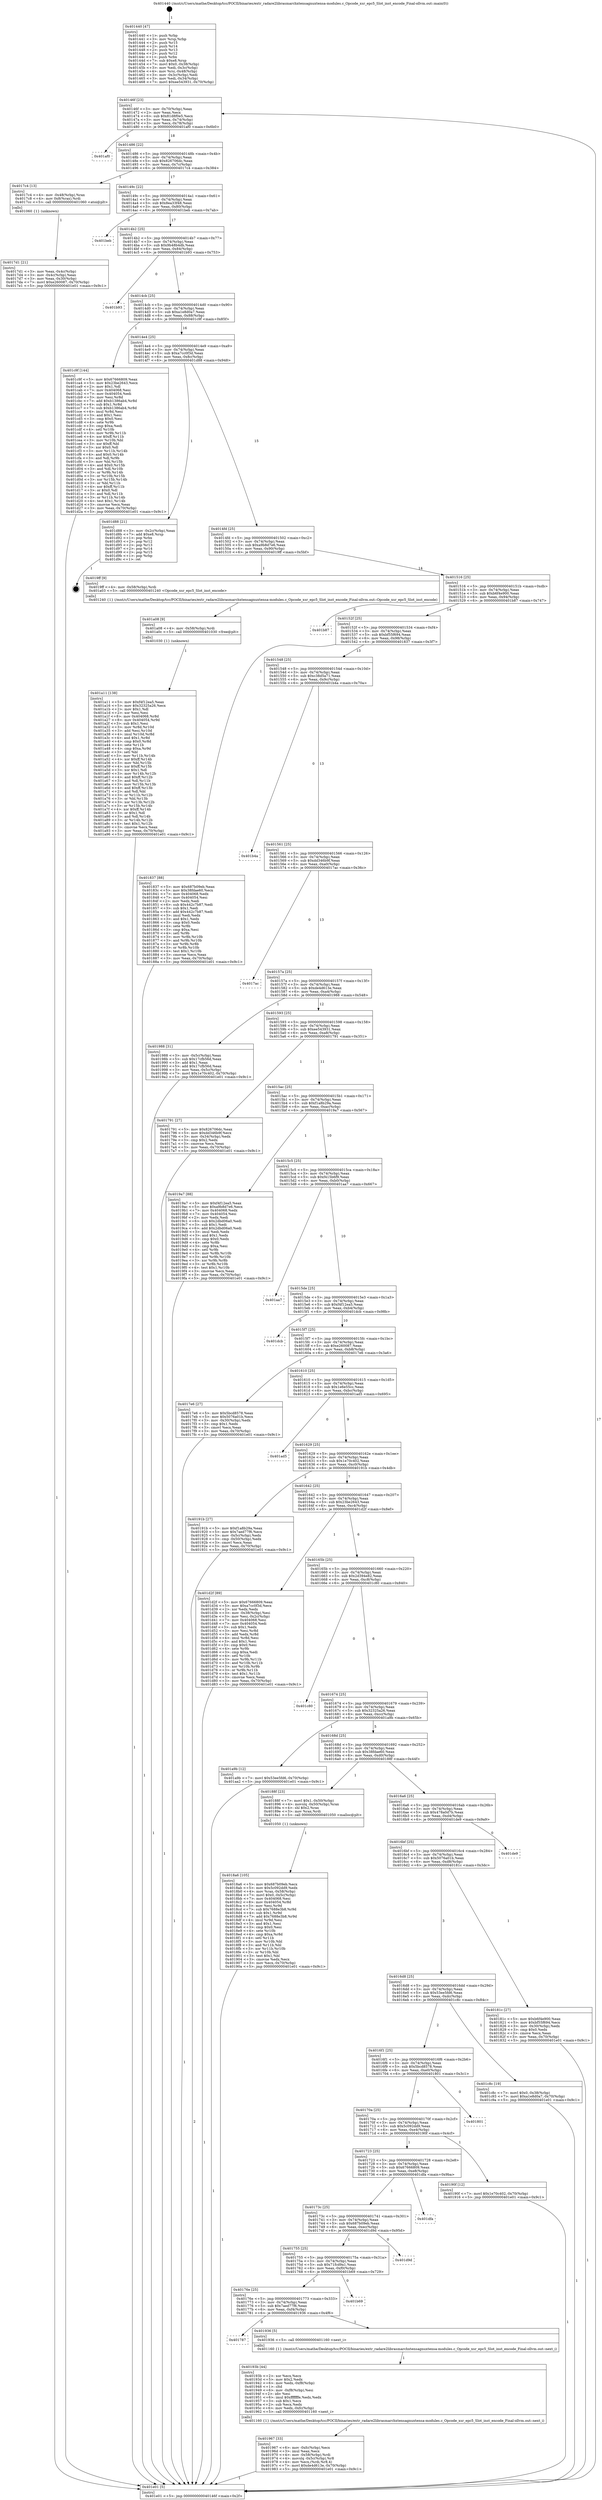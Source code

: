 digraph "0x401440" {
  label = "0x401440 (/mnt/c/Users/mathe/Desktop/tcc/POCII/binaries/extr_radare2librasmarchxtensagnuxtensa-modules.c_Opcode_xsr_epc5_Slot_inst_encode_Final-ollvm.out::main(0))"
  labelloc = "t"
  node[shape=record]

  Entry [label="",width=0.3,height=0.3,shape=circle,fillcolor=black,style=filled]
  "0x40146f" [label="{
     0x40146f [23]\l
     | [instrs]\l
     &nbsp;&nbsp;0x40146f \<+3\>: mov -0x70(%rbp),%eax\l
     &nbsp;&nbsp;0x401472 \<+2\>: mov %eax,%ecx\l
     &nbsp;&nbsp;0x401474 \<+6\>: sub $0x81d8f0e5,%ecx\l
     &nbsp;&nbsp;0x40147a \<+3\>: mov %eax,-0x74(%rbp)\l
     &nbsp;&nbsp;0x40147d \<+3\>: mov %ecx,-0x78(%rbp)\l
     &nbsp;&nbsp;0x401480 \<+6\>: je 0000000000401af0 \<main+0x6b0\>\l
  }"]
  "0x401af0" [label="{
     0x401af0\l
  }", style=dashed]
  "0x401486" [label="{
     0x401486 [22]\l
     | [instrs]\l
     &nbsp;&nbsp;0x401486 \<+5\>: jmp 000000000040148b \<main+0x4b\>\l
     &nbsp;&nbsp;0x40148b \<+3\>: mov -0x74(%rbp),%eax\l
     &nbsp;&nbsp;0x40148e \<+5\>: sub $0x826706dc,%eax\l
     &nbsp;&nbsp;0x401493 \<+3\>: mov %eax,-0x7c(%rbp)\l
     &nbsp;&nbsp;0x401496 \<+6\>: je 00000000004017c4 \<main+0x384\>\l
  }"]
  Exit [label="",width=0.3,height=0.3,shape=circle,fillcolor=black,style=filled,peripheries=2]
  "0x4017c4" [label="{
     0x4017c4 [13]\l
     | [instrs]\l
     &nbsp;&nbsp;0x4017c4 \<+4\>: mov -0x48(%rbp),%rax\l
     &nbsp;&nbsp;0x4017c8 \<+4\>: mov 0x8(%rax),%rdi\l
     &nbsp;&nbsp;0x4017cc \<+5\>: call 0000000000401060 \<atoi@plt\>\l
     | [calls]\l
     &nbsp;&nbsp;0x401060 \{1\} (unknown)\l
  }"]
  "0x40149c" [label="{
     0x40149c [22]\l
     | [instrs]\l
     &nbsp;&nbsp;0x40149c \<+5\>: jmp 00000000004014a1 \<main+0x61\>\l
     &nbsp;&nbsp;0x4014a1 \<+3\>: mov -0x74(%rbp),%eax\l
     &nbsp;&nbsp;0x4014a4 \<+5\>: sub $0x8ea33f48,%eax\l
     &nbsp;&nbsp;0x4014a9 \<+3\>: mov %eax,-0x80(%rbp)\l
     &nbsp;&nbsp;0x4014ac \<+6\>: je 0000000000401beb \<main+0x7ab\>\l
  }"]
  "0x401a11" [label="{
     0x401a11 [138]\l
     | [instrs]\l
     &nbsp;&nbsp;0x401a11 \<+5\>: mov $0xf4f12ea5,%eax\l
     &nbsp;&nbsp;0x401a16 \<+5\>: mov $0x32325a26,%ecx\l
     &nbsp;&nbsp;0x401a1b \<+2\>: mov $0x1,%dl\l
     &nbsp;&nbsp;0x401a1d \<+2\>: xor %esi,%esi\l
     &nbsp;&nbsp;0x401a1f \<+8\>: mov 0x404068,%r8d\l
     &nbsp;&nbsp;0x401a27 \<+8\>: mov 0x404054,%r9d\l
     &nbsp;&nbsp;0x401a2f \<+3\>: sub $0x1,%esi\l
     &nbsp;&nbsp;0x401a32 \<+3\>: mov %r8d,%r10d\l
     &nbsp;&nbsp;0x401a35 \<+3\>: add %esi,%r10d\l
     &nbsp;&nbsp;0x401a38 \<+4\>: imul %r10d,%r8d\l
     &nbsp;&nbsp;0x401a3c \<+4\>: and $0x1,%r8d\l
     &nbsp;&nbsp;0x401a40 \<+4\>: cmp $0x0,%r8d\l
     &nbsp;&nbsp;0x401a44 \<+4\>: sete %r11b\l
     &nbsp;&nbsp;0x401a48 \<+4\>: cmp $0xa,%r9d\l
     &nbsp;&nbsp;0x401a4c \<+3\>: setl %bl\l
     &nbsp;&nbsp;0x401a4f \<+3\>: mov %r11b,%r14b\l
     &nbsp;&nbsp;0x401a52 \<+4\>: xor $0xff,%r14b\l
     &nbsp;&nbsp;0x401a56 \<+3\>: mov %bl,%r15b\l
     &nbsp;&nbsp;0x401a59 \<+4\>: xor $0xff,%r15b\l
     &nbsp;&nbsp;0x401a5d \<+3\>: xor $0x1,%dl\l
     &nbsp;&nbsp;0x401a60 \<+3\>: mov %r14b,%r12b\l
     &nbsp;&nbsp;0x401a63 \<+4\>: and $0xff,%r12b\l
     &nbsp;&nbsp;0x401a67 \<+3\>: and %dl,%r11b\l
     &nbsp;&nbsp;0x401a6a \<+3\>: mov %r15b,%r13b\l
     &nbsp;&nbsp;0x401a6d \<+4\>: and $0xff,%r13b\l
     &nbsp;&nbsp;0x401a71 \<+2\>: and %dl,%bl\l
     &nbsp;&nbsp;0x401a73 \<+3\>: or %r11b,%r12b\l
     &nbsp;&nbsp;0x401a76 \<+3\>: or %bl,%r13b\l
     &nbsp;&nbsp;0x401a79 \<+3\>: xor %r13b,%r12b\l
     &nbsp;&nbsp;0x401a7c \<+3\>: or %r15b,%r14b\l
     &nbsp;&nbsp;0x401a7f \<+4\>: xor $0xff,%r14b\l
     &nbsp;&nbsp;0x401a83 \<+3\>: or $0x1,%dl\l
     &nbsp;&nbsp;0x401a86 \<+3\>: and %dl,%r14b\l
     &nbsp;&nbsp;0x401a89 \<+3\>: or %r14b,%r12b\l
     &nbsp;&nbsp;0x401a8c \<+4\>: test $0x1,%r12b\l
     &nbsp;&nbsp;0x401a90 \<+3\>: cmovne %ecx,%eax\l
     &nbsp;&nbsp;0x401a93 \<+3\>: mov %eax,-0x70(%rbp)\l
     &nbsp;&nbsp;0x401a96 \<+5\>: jmp 0000000000401e01 \<main+0x9c1\>\l
  }"]
  "0x401beb" [label="{
     0x401beb\l
  }", style=dashed]
  "0x4014b2" [label="{
     0x4014b2 [25]\l
     | [instrs]\l
     &nbsp;&nbsp;0x4014b2 \<+5\>: jmp 00000000004014b7 \<main+0x77\>\l
     &nbsp;&nbsp;0x4014b7 \<+3\>: mov -0x74(%rbp),%eax\l
     &nbsp;&nbsp;0x4014ba \<+5\>: sub $0x9b48b4db,%eax\l
     &nbsp;&nbsp;0x4014bf \<+6\>: mov %eax,-0x84(%rbp)\l
     &nbsp;&nbsp;0x4014c5 \<+6\>: je 0000000000401b93 \<main+0x753\>\l
  }"]
  "0x401a08" [label="{
     0x401a08 [9]\l
     | [instrs]\l
     &nbsp;&nbsp;0x401a08 \<+4\>: mov -0x58(%rbp),%rdi\l
     &nbsp;&nbsp;0x401a0c \<+5\>: call 0000000000401030 \<free@plt\>\l
     | [calls]\l
     &nbsp;&nbsp;0x401030 \{1\} (unknown)\l
  }"]
  "0x401b93" [label="{
     0x401b93\l
  }", style=dashed]
  "0x4014cb" [label="{
     0x4014cb [25]\l
     | [instrs]\l
     &nbsp;&nbsp;0x4014cb \<+5\>: jmp 00000000004014d0 \<main+0x90\>\l
     &nbsp;&nbsp;0x4014d0 \<+3\>: mov -0x74(%rbp),%eax\l
     &nbsp;&nbsp;0x4014d3 \<+5\>: sub $0xa1e8d0a7,%eax\l
     &nbsp;&nbsp;0x4014d8 \<+6\>: mov %eax,-0x88(%rbp)\l
     &nbsp;&nbsp;0x4014de \<+6\>: je 0000000000401c9f \<main+0x85f\>\l
  }"]
  "0x401967" [label="{
     0x401967 [33]\l
     | [instrs]\l
     &nbsp;&nbsp;0x401967 \<+6\>: mov -0xfc(%rbp),%ecx\l
     &nbsp;&nbsp;0x40196d \<+3\>: imul %eax,%ecx\l
     &nbsp;&nbsp;0x401970 \<+4\>: mov -0x58(%rbp),%rdi\l
     &nbsp;&nbsp;0x401974 \<+4\>: movslq -0x5c(%rbp),%r8\l
     &nbsp;&nbsp;0x401978 \<+4\>: mov %ecx,(%rdi,%r8,4)\l
     &nbsp;&nbsp;0x40197c \<+7\>: movl $0xde4d613e,-0x70(%rbp)\l
     &nbsp;&nbsp;0x401983 \<+5\>: jmp 0000000000401e01 \<main+0x9c1\>\l
  }"]
  "0x401c9f" [label="{
     0x401c9f [144]\l
     | [instrs]\l
     &nbsp;&nbsp;0x401c9f \<+5\>: mov $0x67666809,%eax\l
     &nbsp;&nbsp;0x401ca4 \<+5\>: mov $0x23be2643,%ecx\l
     &nbsp;&nbsp;0x401ca9 \<+2\>: mov $0x1,%dl\l
     &nbsp;&nbsp;0x401cab \<+7\>: mov 0x404068,%esi\l
     &nbsp;&nbsp;0x401cb2 \<+7\>: mov 0x404054,%edi\l
     &nbsp;&nbsp;0x401cb9 \<+3\>: mov %esi,%r8d\l
     &nbsp;&nbsp;0x401cbc \<+7\>: add $0xb1386ab4,%r8d\l
     &nbsp;&nbsp;0x401cc3 \<+4\>: sub $0x1,%r8d\l
     &nbsp;&nbsp;0x401cc7 \<+7\>: sub $0xb1386ab4,%r8d\l
     &nbsp;&nbsp;0x401cce \<+4\>: imul %r8d,%esi\l
     &nbsp;&nbsp;0x401cd2 \<+3\>: and $0x1,%esi\l
     &nbsp;&nbsp;0x401cd5 \<+3\>: cmp $0x0,%esi\l
     &nbsp;&nbsp;0x401cd8 \<+4\>: sete %r9b\l
     &nbsp;&nbsp;0x401cdc \<+3\>: cmp $0xa,%edi\l
     &nbsp;&nbsp;0x401cdf \<+4\>: setl %r10b\l
     &nbsp;&nbsp;0x401ce3 \<+3\>: mov %r9b,%r11b\l
     &nbsp;&nbsp;0x401ce6 \<+4\>: xor $0xff,%r11b\l
     &nbsp;&nbsp;0x401cea \<+3\>: mov %r10b,%bl\l
     &nbsp;&nbsp;0x401ced \<+3\>: xor $0xff,%bl\l
     &nbsp;&nbsp;0x401cf0 \<+3\>: xor $0x0,%dl\l
     &nbsp;&nbsp;0x401cf3 \<+3\>: mov %r11b,%r14b\l
     &nbsp;&nbsp;0x401cf6 \<+4\>: and $0x0,%r14b\l
     &nbsp;&nbsp;0x401cfa \<+3\>: and %dl,%r9b\l
     &nbsp;&nbsp;0x401cfd \<+3\>: mov %bl,%r15b\l
     &nbsp;&nbsp;0x401d00 \<+4\>: and $0x0,%r15b\l
     &nbsp;&nbsp;0x401d04 \<+3\>: and %dl,%r10b\l
     &nbsp;&nbsp;0x401d07 \<+3\>: or %r9b,%r14b\l
     &nbsp;&nbsp;0x401d0a \<+3\>: or %r10b,%r15b\l
     &nbsp;&nbsp;0x401d0d \<+3\>: xor %r15b,%r14b\l
     &nbsp;&nbsp;0x401d10 \<+3\>: or %bl,%r11b\l
     &nbsp;&nbsp;0x401d13 \<+4\>: xor $0xff,%r11b\l
     &nbsp;&nbsp;0x401d17 \<+3\>: or $0x0,%dl\l
     &nbsp;&nbsp;0x401d1a \<+3\>: and %dl,%r11b\l
     &nbsp;&nbsp;0x401d1d \<+3\>: or %r11b,%r14b\l
     &nbsp;&nbsp;0x401d20 \<+4\>: test $0x1,%r14b\l
     &nbsp;&nbsp;0x401d24 \<+3\>: cmovne %ecx,%eax\l
     &nbsp;&nbsp;0x401d27 \<+3\>: mov %eax,-0x70(%rbp)\l
     &nbsp;&nbsp;0x401d2a \<+5\>: jmp 0000000000401e01 \<main+0x9c1\>\l
  }"]
  "0x4014e4" [label="{
     0x4014e4 [25]\l
     | [instrs]\l
     &nbsp;&nbsp;0x4014e4 \<+5\>: jmp 00000000004014e9 \<main+0xa9\>\l
     &nbsp;&nbsp;0x4014e9 \<+3\>: mov -0x74(%rbp),%eax\l
     &nbsp;&nbsp;0x4014ec \<+5\>: sub $0xa7cc0f3d,%eax\l
     &nbsp;&nbsp;0x4014f1 \<+6\>: mov %eax,-0x8c(%rbp)\l
     &nbsp;&nbsp;0x4014f7 \<+6\>: je 0000000000401d88 \<main+0x948\>\l
  }"]
  "0x40193b" [label="{
     0x40193b [44]\l
     | [instrs]\l
     &nbsp;&nbsp;0x40193b \<+2\>: xor %ecx,%ecx\l
     &nbsp;&nbsp;0x40193d \<+5\>: mov $0x2,%edx\l
     &nbsp;&nbsp;0x401942 \<+6\>: mov %edx,-0xf8(%rbp)\l
     &nbsp;&nbsp;0x401948 \<+1\>: cltd\l
     &nbsp;&nbsp;0x401949 \<+6\>: mov -0xf8(%rbp),%esi\l
     &nbsp;&nbsp;0x40194f \<+2\>: idiv %esi\l
     &nbsp;&nbsp;0x401951 \<+6\>: imul $0xfffffffe,%edx,%edx\l
     &nbsp;&nbsp;0x401957 \<+3\>: sub $0x1,%ecx\l
     &nbsp;&nbsp;0x40195a \<+2\>: sub %ecx,%edx\l
     &nbsp;&nbsp;0x40195c \<+6\>: mov %edx,-0xfc(%rbp)\l
     &nbsp;&nbsp;0x401962 \<+5\>: call 0000000000401160 \<next_i\>\l
     | [calls]\l
     &nbsp;&nbsp;0x401160 \{1\} (/mnt/c/Users/mathe/Desktop/tcc/POCII/binaries/extr_radare2librasmarchxtensagnuxtensa-modules.c_Opcode_xsr_epc5_Slot_inst_encode_Final-ollvm.out::next_i)\l
  }"]
  "0x401d88" [label="{
     0x401d88 [21]\l
     | [instrs]\l
     &nbsp;&nbsp;0x401d88 \<+3\>: mov -0x2c(%rbp),%eax\l
     &nbsp;&nbsp;0x401d8b \<+7\>: add $0xe8,%rsp\l
     &nbsp;&nbsp;0x401d92 \<+1\>: pop %rbx\l
     &nbsp;&nbsp;0x401d93 \<+2\>: pop %r12\l
     &nbsp;&nbsp;0x401d95 \<+2\>: pop %r13\l
     &nbsp;&nbsp;0x401d97 \<+2\>: pop %r14\l
     &nbsp;&nbsp;0x401d99 \<+2\>: pop %r15\l
     &nbsp;&nbsp;0x401d9b \<+1\>: pop %rbp\l
     &nbsp;&nbsp;0x401d9c \<+1\>: ret\l
  }"]
  "0x4014fd" [label="{
     0x4014fd [25]\l
     | [instrs]\l
     &nbsp;&nbsp;0x4014fd \<+5\>: jmp 0000000000401502 \<main+0xc2\>\l
     &nbsp;&nbsp;0x401502 \<+3\>: mov -0x74(%rbp),%eax\l
     &nbsp;&nbsp;0x401505 \<+5\>: sub $0xa9b8d7e6,%eax\l
     &nbsp;&nbsp;0x40150a \<+6\>: mov %eax,-0x90(%rbp)\l
     &nbsp;&nbsp;0x401510 \<+6\>: je 00000000004019ff \<main+0x5bf\>\l
  }"]
  "0x401787" [label="{
     0x401787\l
  }", style=dashed]
  "0x4019ff" [label="{
     0x4019ff [9]\l
     | [instrs]\l
     &nbsp;&nbsp;0x4019ff \<+4\>: mov -0x58(%rbp),%rdi\l
     &nbsp;&nbsp;0x401a03 \<+5\>: call 0000000000401240 \<Opcode_xsr_epc5_Slot_inst_encode\>\l
     | [calls]\l
     &nbsp;&nbsp;0x401240 \{1\} (/mnt/c/Users/mathe/Desktop/tcc/POCII/binaries/extr_radare2librasmarchxtensagnuxtensa-modules.c_Opcode_xsr_epc5_Slot_inst_encode_Final-ollvm.out::Opcode_xsr_epc5_Slot_inst_encode)\l
  }"]
  "0x401516" [label="{
     0x401516 [25]\l
     | [instrs]\l
     &nbsp;&nbsp;0x401516 \<+5\>: jmp 000000000040151b \<main+0xdb\>\l
     &nbsp;&nbsp;0x40151b \<+3\>: mov -0x74(%rbp),%eax\l
     &nbsp;&nbsp;0x40151e \<+5\>: sub $0xb6f4e900,%eax\l
     &nbsp;&nbsp;0x401523 \<+6\>: mov %eax,-0x94(%rbp)\l
     &nbsp;&nbsp;0x401529 \<+6\>: je 0000000000401b87 \<main+0x747\>\l
  }"]
  "0x401936" [label="{
     0x401936 [5]\l
     | [instrs]\l
     &nbsp;&nbsp;0x401936 \<+5\>: call 0000000000401160 \<next_i\>\l
     | [calls]\l
     &nbsp;&nbsp;0x401160 \{1\} (/mnt/c/Users/mathe/Desktop/tcc/POCII/binaries/extr_radare2librasmarchxtensagnuxtensa-modules.c_Opcode_xsr_epc5_Slot_inst_encode_Final-ollvm.out::next_i)\l
  }"]
  "0x401b87" [label="{
     0x401b87\l
  }", style=dashed]
  "0x40152f" [label="{
     0x40152f [25]\l
     | [instrs]\l
     &nbsp;&nbsp;0x40152f \<+5\>: jmp 0000000000401534 \<main+0xf4\>\l
     &nbsp;&nbsp;0x401534 \<+3\>: mov -0x74(%rbp),%eax\l
     &nbsp;&nbsp;0x401537 \<+5\>: sub $0xbf55f694,%eax\l
     &nbsp;&nbsp;0x40153c \<+6\>: mov %eax,-0x98(%rbp)\l
     &nbsp;&nbsp;0x401542 \<+6\>: je 0000000000401837 \<main+0x3f7\>\l
  }"]
  "0x40176e" [label="{
     0x40176e [25]\l
     | [instrs]\l
     &nbsp;&nbsp;0x40176e \<+5\>: jmp 0000000000401773 \<main+0x333\>\l
     &nbsp;&nbsp;0x401773 \<+3\>: mov -0x74(%rbp),%eax\l
     &nbsp;&nbsp;0x401776 \<+5\>: sub $0x7aed77f6,%eax\l
     &nbsp;&nbsp;0x40177b \<+6\>: mov %eax,-0xf4(%rbp)\l
     &nbsp;&nbsp;0x401781 \<+6\>: je 0000000000401936 \<main+0x4f6\>\l
  }"]
  "0x401837" [label="{
     0x401837 [88]\l
     | [instrs]\l
     &nbsp;&nbsp;0x401837 \<+5\>: mov $0x687b09eb,%eax\l
     &nbsp;&nbsp;0x40183c \<+5\>: mov $0x38fdae60,%ecx\l
     &nbsp;&nbsp;0x401841 \<+7\>: mov 0x404068,%edx\l
     &nbsp;&nbsp;0x401848 \<+7\>: mov 0x404054,%esi\l
     &nbsp;&nbsp;0x40184f \<+2\>: mov %edx,%edi\l
     &nbsp;&nbsp;0x401851 \<+6\>: sub $0x442c7b87,%edi\l
     &nbsp;&nbsp;0x401857 \<+3\>: sub $0x1,%edi\l
     &nbsp;&nbsp;0x40185a \<+6\>: add $0x442c7b87,%edi\l
     &nbsp;&nbsp;0x401860 \<+3\>: imul %edi,%edx\l
     &nbsp;&nbsp;0x401863 \<+3\>: and $0x1,%edx\l
     &nbsp;&nbsp;0x401866 \<+3\>: cmp $0x0,%edx\l
     &nbsp;&nbsp;0x401869 \<+4\>: sete %r8b\l
     &nbsp;&nbsp;0x40186d \<+3\>: cmp $0xa,%esi\l
     &nbsp;&nbsp;0x401870 \<+4\>: setl %r9b\l
     &nbsp;&nbsp;0x401874 \<+3\>: mov %r8b,%r10b\l
     &nbsp;&nbsp;0x401877 \<+3\>: and %r9b,%r10b\l
     &nbsp;&nbsp;0x40187a \<+3\>: xor %r9b,%r8b\l
     &nbsp;&nbsp;0x40187d \<+3\>: or %r8b,%r10b\l
     &nbsp;&nbsp;0x401880 \<+4\>: test $0x1,%r10b\l
     &nbsp;&nbsp;0x401884 \<+3\>: cmovne %ecx,%eax\l
     &nbsp;&nbsp;0x401887 \<+3\>: mov %eax,-0x70(%rbp)\l
     &nbsp;&nbsp;0x40188a \<+5\>: jmp 0000000000401e01 \<main+0x9c1\>\l
  }"]
  "0x401548" [label="{
     0x401548 [25]\l
     | [instrs]\l
     &nbsp;&nbsp;0x401548 \<+5\>: jmp 000000000040154d \<main+0x10d\>\l
     &nbsp;&nbsp;0x40154d \<+3\>: mov -0x74(%rbp),%eax\l
     &nbsp;&nbsp;0x401550 \<+5\>: sub $0xc38d5a71,%eax\l
     &nbsp;&nbsp;0x401555 \<+6\>: mov %eax,-0x9c(%rbp)\l
     &nbsp;&nbsp;0x40155b \<+6\>: je 0000000000401b4a \<main+0x70a\>\l
  }"]
  "0x401b69" [label="{
     0x401b69\l
  }", style=dashed]
  "0x401b4a" [label="{
     0x401b4a\l
  }", style=dashed]
  "0x401561" [label="{
     0x401561 [25]\l
     | [instrs]\l
     &nbsp;&nbsp;0x401561 \<+5\>: jmp 0000000000401566 \<main+0x126\>\l
     &nbsp;&nbsp;0x401566 \<+3\>: mov -0x74(%rbp),%eax\l
     &nbsp;&nbsp;0x401569 \<+5\>: sub $0xdd346b9f,%eax\l
     &nbsp;&nbsp;0x40156e \<+6\>: mov %eax,-0xa0(%rbp)\l
     &nbsp;&nbsp;0x401574 \<+6\>: je 00000000004017ac \<main+0x36c\>\l
  }"]
  "0x401755" [label="{
     0x401755 [25]\l
     | [instrs]\l
     &nbsp;&nbsp;0x401755 \<+5\>: jmp 000000000040175a \<main+0x31a\>\l
     &nbsp;&nbsp;0x40175a \<+3\>: mov -0x74(%rbp),%eax\l
     &nbsp;&nbsp;0x40175d \<+5\>: sub $0x71fcd9a1,%eax\l
     &nbsp;&nbsp;0x401762 \<+6\>: mov %eax,-0xf0(%rbp)\l
     &nbsp;&nbsp;0x401768 \<+6\>: je 0000000000401b69 \<main+0x729\>\l
  }"]
  "0x4017ac" [label="{
     0x4017ac\l
  }", style=dashed]
  "0x40157a" [label="{
     0x40157a [25]\l
     | [instrs]\l
     &nbsp;&nbsp;0x40157a \<+5\>: jmp 000000000040157f \<main+0x13f\>\l
     &nbsp;&nbsp;0x40157f \<+3\>: mov -0x74(%rbp),%eax\l
     &nbsp;&nbsp;0x401582 \<+5\>: sub $0xde4d613e,%eax\l
     &nbsp;&nbsp;0x401587 \<+6\>: mov %eax,-0xa4(%rbp)\l
     &nbsp;&nbsp;0x40158d \<+6\>: je 0000000000401988 \<main+0x548\>\l
  }"]
  "0x401d9d" [label="{
     0x401d9d\l
  }", style=dashed]
  "0x401988" [label="{
     0x401988 [31]\l
     | [instrs]\l
     &nbsp;&nbsp;0x401988 \<+3\>: mov -0x5c(%rbp),%eax\l
     &nbsp;&nbsp;0x40198b \<+5\>: sub $0x17cfb56d,%eax\l
     &nbsp;&nbsp;0x401990 \<+3\>: add $0x1,%eax\l
     &nbsp;&nbsp;0x401993 \<+5\>: add $0x17cfb56d,%eax\l
     &nbsp;&nbsp;0x401998 \<+3\>: mov %eax,-0x5c(%rbp)\l
     &nbsp;&nbsp;0x40199b \<+7\>: movl $0x1e70c402,-0x70(%rbp)\l
     &nbsp;&nbsp;0x4019a2 \<+5\>: jmp 0000000000401e01 \<main+0x9c1\>\l
  }"]
  "0x401593" [label="{
     0x401593 [25]\l
     | [instrs]\l
     &nbsp;&nbsp;0x401593 \<+5\>: jmp 0000000000401598 \<main+0x158\>\l
     &nbsp;&nbsp;0x401598 \<+3\>: mov -0x74(%rbp),%eax\l
     &nbsp;&nbsp;0x40159b \<+5\>: sub $0xee543931,%eax\l
     &nbsp;&nbsp;0x4015a0 \<+6\>: mov %eax,-0xa8(%rbp)\l
     &nbsp;&nbsp;0x4015a6 \<+6\>: je 0000000000401791 \<main+0x351\>\l
  }"]
  "0x40173c" [label="{
     0x40173c [25]\l
     | [instrs]\l
     &nbsp;&nbsp;0x40173c \<+5\>: jmp 0000000000401741 \<main+0x301\>\l
     &nbsp;&nbsp;0x401741 \<+3\>: mov -0x74(%rbp),%eax\l
     &nbsp;&nbsp;0x401744 \<+5\>: sub $0x687b09eb,%eax\l
     &nbsp;&nbsp;0x401749 \<+6\>: mov %eax,-0xec(%rbp)\l
     &nbsp;&nbsp;0x40174f \<+6\>: je 0000000000401d9d \<main+0x95d\>\l
  }"]
  "0x401791" [label="{
     0x401791 [27]\l
     | [instrs]\l
     &nbsp;&nbsp;0x401791 \<+5\>: mov $0x826706dc,%eax\l
     &nbsp;&nbsp;0x401796 \<+5\>: mov $0xdd346b9f,%ecx\l
     &nbsp;&nbsp;0x40179b \<+3\>: mov -0x34(%rbp),%edx\l
     &nbsp;&nbsp;0x40179e \<+3\>: cmp $0x2,%edx\l
     &nbsp;&nbsp;0x4017a1 \<+3\>: cmovne %ecx,%eax\l
     &nbsp;&nbsp;0x4017a4 \<+3\>: mov %eax,-0x70(%rbp)\l
     &nbsp;&nbsp;0x4017a7 \<+5\>: jmp 0000000000401e01 \<main+0x9c1\>\l
  }"]
  "0x4015ac" [label="{
     0x4015ac [25]\l
     | [instrs]\l
     &nbsp;&nbsp;0x4015ac \<+5\>: jmp 00000000004015b1 \<main+0x171\>\l
     &nbsp;&nbsp;0x4015b1 \<+3\>: mov -0x74(%rbp),%eax\l
     &nbsp;&nbsp;0x4015b4 \<+5\>: sub $0xf1a8b29a,%eax\l
     &nbsp;&nbsp;0x4015b9 \<+6\>: mov %eax,-0xac(%rbp)\l
     &nbsp;&nbsp;0x4015bf \<+6\>: je 00000000004019a7 \<main+0x567\>\l
  }"]
  "0x401e01" [label="{
     0x401e01 [5]\l
     | [instrs]\l
     &nbsp;&nbsp;0x401e01 \<+5\>: jmp 000000000040146f \<main+0x2f\>\l
  }"]
  "0x401440" [label="{
     0x401440 [47]\l
     | [instrs]\l
     &nbsp;&nbsp;0x401440 \<+1\>: push %rbp\l
     &nbsp;&nbsp;0x401441 \<+3\>: mov %rsp,%rbp\l
     &nbsp;&nbsp;0x401444 \<+2\>: push %r15\l
     &nbsp;&nbsp;0x401446 \<+2\>: push %r14\l
     &nbsp;&nbsp;0x401448 \<+2\>: push %r13\l
     &nbsp;&nbsp;0x40144a \<+2\>: push %r12\l
     &nbsp;&nbsp;0x40144c \<+1\>: push %rbx\l
     &nbsp;&nbsp;0x40144d \<+7\>: sub $0xe8,%rsp\l
     &nbsp;&nbsp;0x401454 \<+7\>: movl $0x0,-0x38(%rbp)\l
     &nbsp;&nbsp;0x40145b \<+3\>: mov %edi,-0x3c(%rbp)\l
     &nbsp;&nbsp;0x40145e \<+4\>: mov %rsi,-0x48(%rbp)\l
     &nbsp;&nbsp;0x401462 \<+3\>: mov -0x3c(%rbp),%edi\l
     &nbsp;&nbsp;0x401465 \<+3\>: mov %edi,-0x34(%rbp)\l
     &nbsp;&nbsp;0x401468 \<+7\>: movl $0xee543931,-0x70(%rbp)\l
  }"]
  "0x4017d1" [label="{
     0x4017d1 [21]\l
     | [instrs]\l
     &nbsp;&nbsp;0x4017d1 \<+3\>: mov %eax,-0x4c(%rbp)\l
     &nbsp;&nbsp;0x4017d4 \<+3\>: mov -0x4c(%rbp),%eax\l
     &nbsp;&nbsp;0x4017d7 \<+3\>: mov %eax,-0x30(%rbp)\l
     &nbsp;&nbsp;0x4017da \<+7\>: movl $0xe260087,-0x70(%rbp)\l
     &nbsp;&nbsp;0x4017e1 \<+5\>: jmp 0000000000401e01 \<main+0x9c1\>\l
  }"]
  "0x401dfa" [label="{
     0x401dfa\l
  }", style=dashed]
  "0x4019a7" [label="{
     0x4019a7 [88]\l
     | [instrs]\l
     &nbsp;&nbsp;0x4019a7 \<+5\>: mov $0xf4f12ea5,%eax\l
     &nbsp;&nbsp;0x4019ac \<+5\>: mov $0xa9b8d7e6,%ecx\l
     &nbsp;&nbsp;0x4019b1 \<+7\>: mov 0x404068,%edx\l
     &nbsp;&nbsp;0x4019b8 \<+7\>: mov 0x404054,%esi\l
     &nbsp;&nbsp;0x4019bf \<+2\>: mov %edx,%edi\l
     &nbsp;&nbsp;0x4019c1 \<+6\>: sub $0x2dbd06a0,%edi\l
     &nbsp;&nbsp;0x4019c7 \<+3\>: sub $0x1,%edi\l
     &nbsp;&nbsp;0x4019ca \<+6\>: add $0x2dbd06a0,%edi\l
     &nbsp;&nbsp;0x4019d0 \<+3\>: imul %edi,%edx\l
     &nbsp;&nbsp;0x4019d3 \<+3\>: and $0x1,%edx\l
     &nbsp;&nbsp;0x4019d6 \<+3\>: cmp $0x0,%edx\l
     &nbsp;&nbsp;0x4019d9 \<+4\>: sete %r8b\l
     &nbsp;&nbsp;0x4019dd \<+3\>: cmp $0xa,%esi\l
     &nbsp;&nbsp;0x4019e0 \<+4\>: setl %r9b\l
     &nbsp;&nbsp;0x4019e4 \<+3\>: mov %r8b,%r10b\l
     &nbsp;&nbsp;0x4019e7 \<+3\>: and %r9b,%r10b\l
     &nbsp;&nbsp;0x4019ea \<+3\>: xor %r9b,%r8b\l
     &nbsp;&nbsp;0x4019ed \<+3\>: or %r8b,%r10b\l
     &nbsp;&nbsp;0x4019f0 \<+4\>: test $0x1,%r10b\l
     &nbsp;&nbsp;0x4019f4 \<+3\>: cmovne %ecx,%eax\l
     &nbsp;&nbsp;0x4019f7 \<+3\>: mov %eax,-0x70(%rbp)\l
     &nbsp;&nbsp;0x4019fa \<+5\>: jmp 0000000000401e01 \<main+0x9c1\>\l
  }"]
  "0x4015c5" [label="{
     0x4015c5 [25]\l
     | [instrs]\l
     &nbsp;&nbsp;0x4015c5 \<+5\>: jmp 00000000004015ca \<main+0x18a\>\l
     &nbsp;&nbsp;0x4015ca \<+3\>: mov -0x74(%rbp),%eax\l
     &nbsp;&nbsp;0x4015cd \<+5\>: sub $0xf415b6f9,%eax\l
     &nbsp;&nbsp;0x4015d2 \<+6\>: mov %eax,-0xb0(%rbp)\l
     &nbsp;&nbsp;0x4015d8 \<+6\>: je 0000000000401aa7 \<main+0x667\>\l
  }"]
  "0x401723" [label="{
     0x401723 [25]\l
     | [instrs]\l
     &nbsp;&nbsp;0x401723 \<+5\>: jmp 0000000000401728 \<main+0x2e8\>\l
     &nbsp;&nbsp;0x401728 \<+3\>: mov -0x74(%rbp),%eax\l
     &nbsp;&nbsp;0x40172b \<+5\>: sub $0x67666809,%eax\l
     &nbsp;&nbsp;0x401730 \<+6\>: mov %eax,-0xe8(%rbp)\l
     &nbsp;&nbsp;0x401736 \<+6\>: je 0000000000401dfa \<main+0x9ba\>\l
  }"]
  "0x401aa7" [label="{
     0x401aa7\l
  }", style=dashed]
  "0x4015de" [label="{
     0x4015de [25]\l
     | [instrs]\l
     &nbsp;&nbsp;0x4015de \<+5\>: jmp 00000000004015e3 \<main+0x1a3\>\l
     &nbsp;&nbsp;0x4015e3 \<+3\>: mov -0x74(%rbp),%eax\l
     &nbsp;&nbsp;0x4015e6 \<+5\>: sub $0xf4f12ea5,%eax\l
     &nbsp;&nbsp;0x4015eb \<+6\>: mov %eax,-0xb4(%rbp)\l
     &nbsp;&nbsp;0x4015f1 \<+6\>: je 0000000000401dcb \<main+0x98b\>\l
  }"]
  "0x40190f" [label="{
     0x40190f [12]\l
     | [instrs]\l
     &nbsp;&nbsp;0x40190f \<+7\>: movl $0x1e70c402,-0x70(%rbp)\l
     &nbsp;&nbsp;0x401916 \<+5\>: jmp 0000000000401e01 \<main+0x9c1\>\l
  }"]
  "0x401dcb" [label="{
     0x401dcb\l
  }", style=dashed]
  "0x4015f7" [label="{
     0x4015f7 [25]\l
     | [instrs]\l
     &nbsp;&nbsp;0x4015f7 \<+5\>: jmp 00000000004015fc \<main+0x1bc\>\l
     &nbsp;&nbsp;0x4015fc \<+3\>: mov -0x74(%rbp),%eax\l
     &nbsp;&nbsp;0x4015ff \<+5\>: sub $0xe260087,%eax\l
     &nbsp;&nbsp;0x401604 \<+6\>: mov %eax,-0xb8(%rbp)\l
     &nbsp;&nbsp;0x40160a \<+6\>: je 00000000004017e6 \<main+0x3a6\>\l
  }"]
  "0x40170a" [label="{
     0x40170a [25]\l
     | [instrs]\l
     &nbsp;&nbsp;0x40170a \<+5\>: jmp 000000000040170f \<main+0x2cf\>\l
     &nbsp;&nbsp;0x40170f \<+3\>: mov -0x74(%rbp),%eax\l
     &nbsp;&nbsp;0x401712 \<+5\>: sub $0x5c092dd9,%eax\l
     &nbsp;&nbsp;0x401717 \<+6\>: mov %eax,-0xe4(%rbp)\l
     &nbsp;&nbsp;0x40171d \<+6\>: je 000000000040190f \<main+0x4cf\>\l
  }"]
  "0x4017e6" [label="{
     0x4017e6 [27]\l
     | [instrs]\l
     &nbsp;&nbsp;0x4017e6 \<+5\>: mov $0x5bcd8578,%eax\l
     &nbsp;&nbsp;0x4017eb \<+5\>: mov $0x5076a01b,%ecx\l
     &nbsp;&nbsp;0x4017f0 \<+3\>: mov -0x30(%rbp),%edx\l
     &nbsp;&nbsp;0x4017f3 \<+3\>: cmp $0x1,%edx\l
     &nbsp;&nbsp;0x4017f6 \<+3\>: cmovl %ecx,%eax\l
     &nbsp;&nbsp;0x4017f9 \<+3\>: mov %eax,-0x70(%rbp)\l
     &nbsp;&nbsp;0x4017fc \<+5\>: jmp 0000000000401e01 \<main+0x9c1\>\l
  }"]
  "0x401610" [label="{
     0x401610 [25]\l
     | [instrs]\l
     &nbsp;&nbsp;0x401610 \<+5\>: jmp 0000000000401615 \<main+0x1d5\>\l
     &nbsp;&nbsp;0x401615 \<+3\>: mov -0x74(%rbp),%eax\l
     &nbsp;&nbsp;0x401618 \<+5\>: sub $0x1e6e55cc,%eax\l
     &nbsp;&nbsp;0x40161d \<+6\>: mov %eax,-0xbc(%rbp)\l
     &nbsp;&nbsp;0x401623 \<+6\>: je 0000000000401ad5 \<main+0x695\>\l
  }"]
  "0x401801" [label="{
     0x401801\l
  }", style=dashed]
  "0x401ad5" [label="{
     0x401ad5\l
  }", style=dashed]
  "0x401629" [label="{
     0x401629 [25]\l
     | [instrs]\l
     &nbsp;&nbsp;0x401629 \<+5\>: jmp 000000000040162e \<main+0x1ee\>\l
     &nbsp;&nbsp;0x40162e \<+3\>: mov -0x74(%rbp),%eax\l
     &nbsp;&nbsp;0x401631 \<+5\>: sub $0x1e70c402,%eax\l
     &nbsp;&nbsp;0x401636 \<+6\>: mov %eax,-0xc0(%rbp)\l
     &nbsp;&nbsp;0x40163c \<+6\>: je 000000000040191b \<main+0x4db\>\l
  }"]
  "0x4016f1" [label="{
     0x4016f1 [25]\l
     | [instrs]\l
     &nbsp;&nbsp;0x4016f1 \<+5\>: jmp 00000000004016f6 \<main+0x2b6\>\l
     &nbsp;&nbsp;0x4016f6 \<+3\>: mov -0x74(%rbp),%eax\l
     &nbsp;&nbsp;0x4016f9 \<+5\>: sub $0x5bcd8578,%eax\l
     &nbsp;&nbsp;0x4016fe \<+6\>: mov %eax,-0xe0(%rbp)\l
     &nbsp;&nbsp;0x401704 \<+6\>: je 0000000000401801 \<main+0x3c1\>\l
  }"]
  "0x40191b" [label="{
     0x40191b [27]\l
     | [instrs]\l
     &nbsp;&nbsp;0x40191b \<+5\>: mov $0xf1a8b29a,%eax\l
     &nbsp;&nbsp;0x401920 \<+5\>: mov $0x7aed77f6,%ecx\l
     &nbsp;&nbsp;0x401925 \<+3\>: mov -0x5c(%rbp),%edx\l
     &nbsp;&nbsp;0x401928 \<+3\>: cmp -0x50(%rbp),%edx\l
     &nbsp;&nbsp;0x40192b \<+3\>: cmovl %ecx,%eax\l
     &nbsp;&nbsp;0x40192e \<+3\>: mov %eax,-0x70(%rbp)\l
     &nbsp;&nbsp;0x401931 \<+5\>: jmp 0000000000401e01 \<main+0x9c1\>\l
  }"]
  "0x401642" [label="{
     0x401642 [25]\l
     | [instrs]\l
     &nbsp;&nbsp;0x401642 \<+5\>: jmp 0000000000401647 \<main+0x207\>\l
     &nbsp;&nbsp;0x401647 \<+3\>: mov -0x74(%rbp),%eax\l
     &nbsp;&nbsp;0x40164a \<+5\>: sub $0x23be2643,%eax\l
     &nbsp;&nbsp;0x40164f \<+6\>: mov %eax,-0xc4(%rbp)\l
     &nbsp;&nbsp;0x401655 \<+6\>: je 0000000000401d2f \<main+0x8ef\>\l
  }"]
  "0x401c8c" [label="{
     0x401c8c [19]\l
     | [instrs]\l
     &nbsp;&nbsp;0x401c8c \<+7\>: movl $0x0,-0x38(%rbp)\l
     &nbsp;&nbsp;0x401c93 \<+7\>: movl $0xa1e8d0a7,-0x70(%rbp)\l
     &nbsp;&nbsp;0x401c9a \<+5\>: jmp 0000000000401e01 \<main+0x9c1\>\l
  }"]
  "0x401d2f" [label="{
     0x401d2f [89]\l
     | [instrs]\l
     &nbsp;&nbsp;0x401d2f \<+5\>: mov $0x67666809,%eax\l
     &nbsp;&nbsp;0x401d34 \<+5\>: mov $0xa7cc0f3d,%ecx\l
     &nbsp;&nbsp;0x401d39 \<+2\>: xor %edx,%edx\l
     &nbsp;&nbsp;0x401d3b \<+3\>: mov -0x38(%rbp),%esi\l
     &nbsp;&nbsp;0x401d3e \<+3\>: mov %esi,-0x2c(%rbp)\l
     &nbsp;&nbsp;0x401d41 \<+7\>: mov 0x404068,%esi\l
     &nbsp;&nbsp;0x401d48 \<+7\>: mov 0x404054,%edi\l
     &nbsp;&nbsp;0x401d4f \<+3\>: sub $0x1,%edx\l
     &nbsp;&nbsp;0x401d52 \<+3\>: mov %esi,%r8d\l
     &nbsp;&nbsp;0x401d55 \<+3\>: add %edx,%r8d\l
     &nbsp;&nbsp;0x401d58 \<+4\>: imul %r8d,%esi\l
     &nbsp;&nbsp;0x401d5c \<+3\>: and $0x1,%esi\l
     &nbsp;&nbsp;0x401d5f \<+3\>: cmp $0x0,%esi\l
     &nbsp;&nbsp;0x401d62 \<+4\>: sete %r9b\l
     &nbsp;&nbsp;0x401d66 \<+3\>: cmp $0xa,%edi\l
     &nbsp;&nbsp;0x401d69 \<+4\>: setl %r10b\l
     &nbsp;&nbsp;0x401d6d \<+3\>: mov %r9b,%r11b\l
     &nbsp;&nbsp;0x401d70 \<+3\>: and %r10b,%r11b\l
     &nbsp;&nbsp;0x401d73 \<+3\>: xor %r10b,%r9b\l
     &nbsp;&nbsp;0x401d76 \<+3\>: or %r9b,%r11b\l
     &nbsp;&nbsp;0x401d79 \<+4\>: test $0x1,%r11b\l
     &nbsp;&nbsp;0x401d7d \<+3\>: cmovne %ecx,%eax\l
     &nbsp;&nbsp;0x401d80 \<+3\>: mov %eax,-0x70(%rbp)\l
     &nbsp;&nbsp;0x401d83 \<+5\>: jmp 0000000000401e01 \<main+0x9c1\>\l
  }"]
  "0x40165b" [label="{
     0x40165b [25]\l
     | [instrs]\l
     &nbsp;&nbsp;0x40165b \<+5\>: jmp 0000000000401660 \<main+0x220\>\l
     &nbsp;&nbsp;0x401660 \<+3\>: mov -0x74(%rbp),%eax\l
     &nbsp;&nbsp;0x401663 \<+5\>: sub $0x2d394e82,%eax\l
     &nbsp;&nbsp;0x401668 \<+6\>: mov %eax,-0xc8(%rbp)\l
     &nbsp;&nbsp;0x40166e \<+6\>: je 0000000000401c80 \<main+0x840\>\l
  }"]
  "0x4018a6" [label="{
     0x4018a6 [105]\l
     | [instrs]\l
     &nbsp;&nbsp;0x4018a6 \<+5\>: mov $0x687b09eb,%ecx\l
     &nbsp;&nbsp;0x4018ab \<+5\>: mov $0x5c092dd9,%edx\l
     &nbsp;&nbsp;0x4018b0 \<+4\>: mov %rax,-0x58(%rbp)\l
     &nbsp;&nbsp;0x4018b4 \<+7\>: movl $0x0,-0x5c(%rbp)\l
     &nbsp;&nbsp;0x4018bb \<+7\>: mov 0x404068,%esi\l
     &nbsp;&nbsp;0x4018c2 \<+8\>: mov 0x404054,%r8d\l
     &nbsp;&nbsp;0x4018ca \<+3\>: mov %esi,%r9d\l
     &nbsp;&nbsp;0x4018cd \<+7\>: sub $0x7688e3b8,%r9d\l
     &nbsp;&nbsp;0x4018d4 \<+4\>: sub $0x1,%r9d\l
     &nbsp;&nbsp;0x4018d8 \<+7\>: add $0x7688e3b8,%r9d\l
     &nbsp;&nbsp;0x4018df \<+4\>: imul %r9d,%esi\l
     &nbsp;&nbsp;0x4018e3 \<+3\>: and $0x1,%esi\l
     &nbsp;&nbsp;0x4018e6 \<+3\>: cmp $0x0,%esi\l
     &nbsp;&nbsp;0x4018e9 \<+4\>: sete %r10b\l
     &nbsp;&nbsp;0x4018ed \<+4\>: cmp $0xa,%r8d\l
     &nbsp;&nbsp;0x4018f1 \<+4\>: setl %r11b\l
     &nbsp;&nbsp;0x4018f5 \<+3\>: mov %r10b,%bl\l
     &nbsp;&nbsp;0x4018f8 \<+3\>: and %r11b,%bl\l
     &nbsp;&nbsp;0x4018fb \<+3\>: xor %r11b,%r10b\l
     &nbsp;&nbsp;0x4018fe \<+3\>: or %r10b,%bl\l
     &nbsp;&nbsp;0x401901 \<+3\>: test $0x1,%bl\l
     &nbsp;&nbsp;0x401904 \<+3\>: cmovne %edx,%ecx\l
     &nbsp;&nbsp;0x401907 \<+3\>: mov %ecx,-0x70(%rbp)\l
     &nbsp;&nbsp;0x40190a \<+5\>: jmp 0000000000401e01 \<main+0x9c1\>\l
  }"]
  "0x401c80" [label="{
     0x401c80\l
  }", style=dashed]
  "0x401674" [label="{
     0x401674 [25]\l
     | [instrs]\l
     &nbsp;&nbsp;0x401674 \<+5\>: jmp 0000000000401679 \<main+0x239\>\l
     &nbsp;&nbsp;0x401679 \<+3\>: mov -0x74(%rbp),%eax\l
     &nbsp;&nbsp;0x40167c \<+5\>: sub $0x32325a26,%eax\l
     &nbsp;&nbsp;0x401681 \<+6\>: mov %eax,-0xcc(%rbp)\l
     &nbsp;&nbsp;0x401687 \<+6\>: je 0000000000401a9b \<main+0x65b\>\l
  }"]
  "0x4016d8" [label="{
     0x4016d8 [25]\l
     | [instrs]\l
     &nbsp;&nbsp;0x4016d8 \<+5\>: jmp 00000000004016dd \<main+0x29d\>\l
     &nbsp;&nbsp;0x4016dd \<+3\>: mov -0x74(%rbp),%eax\l
     &nbsp;&nbsp;0x4016e0 \<+5\>: sub $0x53ee5fd6,%eax\l
     &nbsp;&nbsp;0x4016e5 \<+6\>: mov %eax,-0xdc(%rbp)\l
     &nbsp;&nbsp;0x4016eb \<+6\>: je 0000000000401c8c \<main+0x84c\>\l
  }"]
  "0x401a9b" [label="{
     0x401a9b [12]\l
     | [instrs]\l
     &nbsp;&nbsp;0x401a9b \<+7\>: movl $0x53ee5fd6,-0x70(%rbp)\l
     &nbsp;&nbsp;0x401aa2 \<+5\>: jmp 0000000000401e01 \<main+0x9c1\>\l
  }"]
  "0x40168d" [label="{
     0x40168d [25]\l
     | [instrs]\l
     &nbsp;&nbsp;0x40168d \<+5\>: jmp 0000000000401692 \<main+0x252\>\l
     &nbsp;&nbsp;0x401692 \<+3\>: mov -0x74(%rbp),%eax\l
     &nbsp;&nbsp;0x401695 \<+5\>: sub $0x38fdae60,%eax\l
     &nbsp;&nbsp;0x40169a \<+6\>: mov %eax,-0xd0(%rbp)\l
     &nbsp;&nbsp;0x4016a0 \<+6\>: je 000000000040188f \<main+0x44f\>\l
  }"]
  "0x40181c" [label="{
     0x40181c [27]\l
     | [instrs]\l
     &nbsp;&nbsp;0x40181c \<+5\>: mov $0xb6f4e900,%eax\l
     &nbsp;&nbsp;0x401821 \<+5\>: mov $0xbf55f694,%ecx\l
     &nbsp;&nbsp;0x401826 \<+3\>: mov -0x30(%rbp),%edx\l
     &nbsp;&nbsp;0x401829 \<+3\>: cmp $0x0,%edx\l
     &nbsp;&nbsp;0x40182c \<+3\>: cmove %ecx,%eax\l
     &nbsp;&nbsp;0x40182f \<+3\>: mov %eax,-0x70(%rbp)\l
     &nbsp;&nbsp;0x401832 \<+5\>: jmp 0000000000401e01 \<main+0x9c1\>\l
  }"]
  "0x40188f" [label="{
     0x40188f [23]\l
     | [instrs]\l
     &nbsp;&nbsp;0x40188f \<+7\>: movl $0x1,-0x50(%rbp)\l
     &nbsp;&nbsp;0x401896 \<+4\>: movslq -0x50(%rbp),%rax\l
     &nbsp;&nbsp;0x40189a \<+4\>: shl $0x2,%rax\l
     &nbsp;&nbsp;0x40189e \<+3\>: mov %rax,%rdi\l
     &nbsp;&nbsp;0x4018a1 \<+5\>: call 0000000000401050 \<malloc@plt\>\l
     | [calls]\l
     &nbsp;&nbsp;0x401050 \{1\} (unknown)\l
  }"]
  "0x4016a6" [label="{
     0x4016a6 [25]\l
     | [instrs]\l
     &nbsp;&nbsp;0x4016a6 \<+5\>: jmp 00000000004016ab \<main+0x26b\>\l
     &nbsp;&nbsp;0x4016ab \<+3\>: mov -0x74(%rbp),%eax\l
     &nbsp;&nbsp;0x4016ae \<+5\>: sub $0x478a0d7b,%eax\l
     &nbsp;&nbsp;0x4016b3 \<+6\>: mov %eax,-0xd4(%rbp)\l
     &nbsp;&nbsp;0x4016b9 \<+6\>: je 0000000000401de9 \<main+0x9a9\>\l
  }"]
  "0x4016bf" [label="{
     0x4016bf [25]\l
     | [instrs]\l
     &nbsp;&nbsp;0x4016bf \<+5\>: jmp 00000000004016c4 \<main+0x284\>\l
     &nbsp;&nbsp;0x4016c4 \<+3\>: mov -0x74(%rbp),%eax\l
     &nbsp;&nbsp;0x4016c7 \<+5\>: sub $0x5076a01b,%eax\l
     &nbsp;&nbsp;0x4016cc \<+6\>: mov %eax,-0xd8(%rbp)\l
     &nbsp;&nbsp;0x4016d2 \<+6\>: je 000000000040181c \<main+0x3dc\>\l
  }"]
  "0x401de9" [label="{
     0x401de9\l
  }", style=dashed]
  Entry -> "0x401440" [label=" 1"]
  "0x40146f" -> "0x401af0" [label=" 0"]
  "0x40146f" -> "0x401486" [label=" 18"]
  "0x401d88" -> Exit [label=" 1"]
  "0x401486" -> "0x4017c4" [label=" 1"]
  "0x401486" -> "0x40149c" [label=" 17"]
  "0x401d2f" -> "0x401e01" [label=" 1"]
  "0x40149c" -> "0x401beb" [label=" 0"]
  "0x40149c" -> "0x4014b2" [label=" 17"]
  "0x401c9f" -> "0x401e01" [label=" 1"]
  "0x4014b2" -> "0x401b93" [label=" 0"]
  "0x4014b2" -> "0x4014cb" [label=" 17"]
  "0x401c8c" -> "0x401e01" [label=" 1"]
  "0x4014cb" -> "0x401c9f" [label=" 1"]
  "0x4014cb" -> "0x4014e4" [label=" 16"]
  "0x401a9b" -> "0x401e01" [label=" 1"]
  "0x4014e4" -> "0x401d88" [label=" 1"]
  "0x4014e4" -> "0x4014fd" [label=" 15"]
  "0x401a11" -> "0x401e01" [label=" 1"]
  "0x4014fd" -> "0x4019ff" [label=" 1"]
  "0x4014fd" -> "0x401516" [label=" 14"]
  "0x401a08" -> "0x401a11" [label=" 1"]
  "0x401516" -> "0x401b87" [label=" 0"]
  "0x401516" -> "0x40152f" [label=" 14"]
  "0x4019ff" -> "0x401a08" [label=" 1"]
  "0x40152f" -> "0x401837" [label=" 1"]
  "0x40152f" -> "0x401548" [label=" 13"]
  "0x401988" -> "0x401e01" [label=" 1"]
  "0x401548" -> "0x401b4a" [label=" 0"]
  "0x401548" -> "0x401561" [label=" 13"]
  "0x401967" -> "0x401e01" [label=" 1"]
  "0x401561" -> "0x4017ac" [label=" 0"]
  "0x401561" -> "0x40157a" [label=" 13"]
  "0x401936" -> "0x40193b" [label=" 1"]
  "0x40157a" -> "0x401988" [label=" 1"]
  "0x40157a" -> "0x401593" [label=" 12"]
  "0x40176e" -> "0x401787" [label=" 0"]
  "0x401593" -> "0x401791" [label=" 1"]
  "0x401593" -> "0x4015ac" [label=" 11"]
  "0x401791" -> "0x401e01" [label=" 1"]
  "0x401440" -> "0x40146f" [label=" 1"]
  "0x401e01" -> "0x40146f" [label=" 17"]
  "0x4017c4" -> "0x4017d1" [label=" 1"]
  "0x4017d1" -> "0x401e01" [label=" 1"]
  "0x4019a7" -> "0x401e01" [label=" 1"]
  "0x4015ac" -> "0x4019a7" [label=" 1"]
  "0x4015ac" -> "0x4015c5" [label=" 10"]
  "0x401755" -> "0x40176e" [label=" 1"]
  "0x4015c5" -> "0x401aa7" [label=" 0"]
  "0x4015c5" -> "0x4015de" [label=" 10"]
  "0x40193b" -> "0x401967" [label=" 1"]
  "0x4015de" -> "0x401dcb" [label=" 0"]
  "0x4015de" -> "0x4015f7" [label=" 10"]
  "0x40173c" -> "0x401755" [label=" 1"]
  "0x4015f7" -> "0x4017e6" [label=" 1"]
  "0x4015f7" -> "0x401610" [label=" 9"]
  "0x4017e6" -> "0x401e01" [label=" 1"]
  "0x40176e" -> "0x401936" [label=" 1"]
  "0x401610" -> "0x401ad5" [label=" 0"]
  "0x401610" -> "0x401629" [label=" 9"]
  "0x401723" -> "0x40173c" [label=" 1"]
  "0x401629" -> "0x40191b" [label=" 2"]
  "0x401629" -> "0x401642" [label=" 7"]
  "0x401755" -> "0x401b69" [label=" 0"]
  "0x401642" -> "0x401d2f" [label=" 1"]
  "0x401642" -> "0x40165b" [label=" 6"]
  "0x40191b" -> "0x401e01" [label=" 2"]
  "0x40165b" -> "0x401c80" [label=" 0"]
  "0x40165b" -> "0x401674" [label=" 6"]
  "0x40170a" -> "0x401723" [label=" 1"]
  "0x401674" -> "0x401a9b" [label=" 1"]
  "0x401674" -> "0x40168d" [label=" 5"]
  "0x40170a" -> "0x40190f" [label=" 1"]
  "0x40168d" -> "0x40188f" [label=" 1"]
  "0x40168d" -> "0x4016a6" [label=" 4"]
  "0x40173c" -> "0x401d9d" [label=" 0"]
  "0x4016a6" -> "0x401de9" [label=" 0"]
  "0x4016a6" -> "0x4016bf" [label=" 4"]
  "0x4016f1" -> "0x40170a" [label=" 2"]
  "0x4016bf" -> "0x40181c" [label=" 1"]
  "0x4016bf" -> "0x4016d8" [label=" 3"]
  "0x40181c" -> "0x401e01" [label=" 1"]
  "0x401837" -> "0x401e01" [label=" 1"]
  "0x40188f" -> "0x4018a6" [label=" 1"]
  "0x4018a6" -> "0x401e01" [label=" 1"]
  "0x40190f" -> "0x401e01" [label=" 1"]
  "0x4016d8" -> "0x401c8c" [label=" 1"]
  "0x4016d8" -> "0x4016f1" [label=" 2"]
  "0x401723" -> "0x401dfa" [label=" 0"]
  "0x4016f1" -> "0x401801" [label=" 0"]
}
